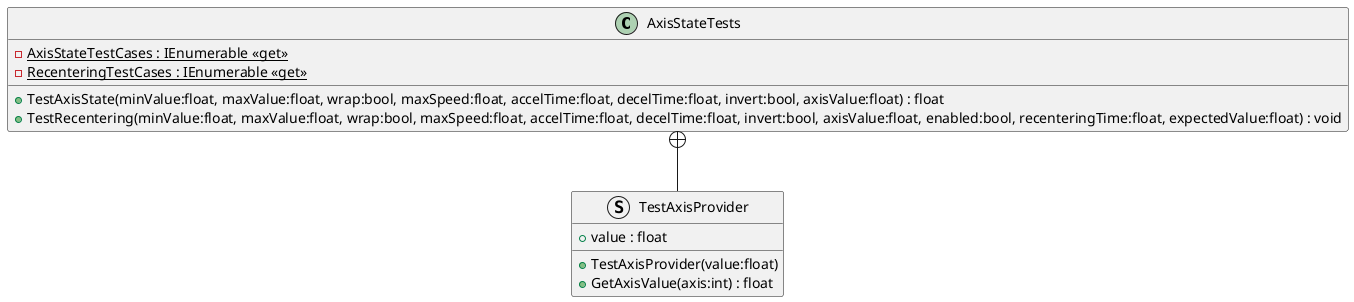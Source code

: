 @startuml
class AxisStateTests {
    {static} - AxisStateTestCases : IEnumerable <<get>>
    + TestAxisState(minValue:float, maxValue:float, wrap:bool, maxSpeed:float, accelTime:float, decelTime:float, invert:bool, axisValue:float) : float
    {static} - RecenteringTestCases : IEnumerable <<get>>
    + TestRecentering(minValue:float, maxValue:float, wrap:bool, maxSpeed:float, accelTime:float, decelTime:float, invert:bool, axisValue:float, enabled:bool, recenteringTime:float, expectedValue:float) : void
}
struct TestAxisProvider {
    + value : float
    + TestAxisProvider(value:float)
    + GetAxisValue(axis:int) : float
}
AxisStateTests +-- TestAxisProvider
@enduml
